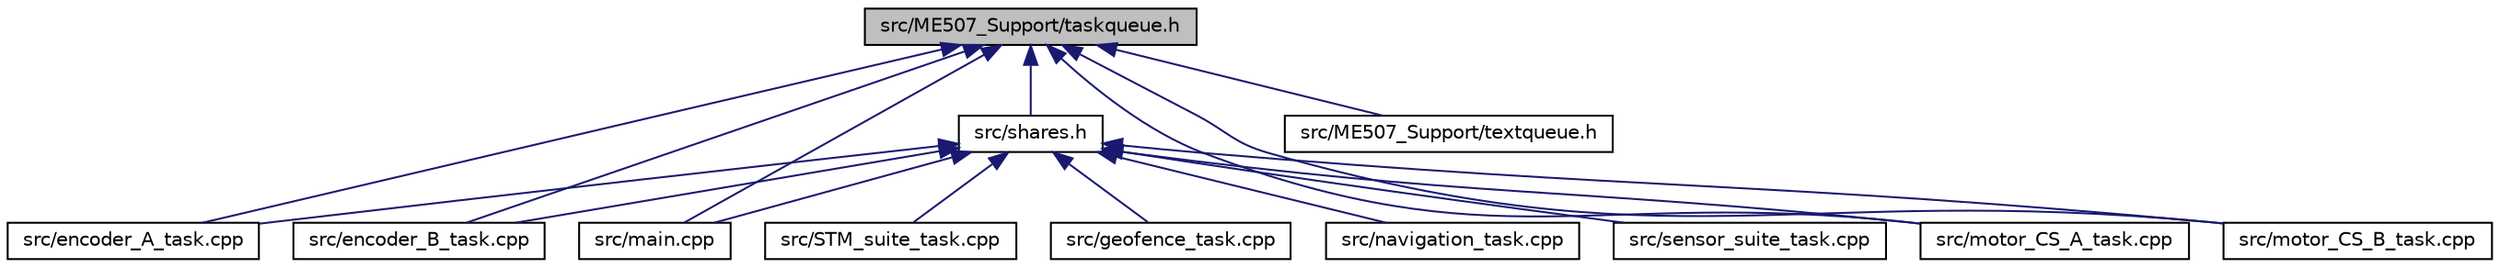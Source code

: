 digraph "src/ME507_Support/taskqueue.h"
{
 // LATEX_PDF_SIZE
  edge [fontname="Helvetica",fontsize="10",labelfontname="Helvetica",labelfontsize="10"];
  node [fontname="Helvetica",fontsize="10",shape=record];
  Node1 [label="src/ME507_Support/taskqueue.h",height=0.2,width=0.4,color="black", fillcolor="grey75", style="filled", fontcolor="black",tooltip=" "];
  Node1 -> Node2 [dir="back",color="midnightblue",fontsize="10",style="solid",fontname="Helvetica"];
  Node2 [label="src/encoder_A_task.cpp",height=0.2,width=0.4,color="black", fillcolor="white", style="filled",URL="$encoder__A__task_8cpp.html",tooltip=" "];
  Node1 -> Node3 [dir="back",color="midnightblue",fontsize="10",style="solid",fontname="Helvetica"];
  Node3 [label="src/encoder_B_task.cpp",height=0.2,width=0.4,color="black", fillcolor="white", style="filled",URL="$encoder__B__task_8cpp.html",tooltip=" "];
  Node1 -> Node4 [dir="back",color="midnightblue",fontsize="10",style="solid",fontname="Helvetica"];
  Node4 [label="src/shares.h",height=0.2,width=0.4,color="black", fillcolor="white", style="filled",URL="$shares_8h.html",tooltip=" "];
  Node4 -> Node2 [dir="back",color="midnightblue",fontsize="10",style="solid",fontname="Helvetica"];
  Node4 -> Node3 [dir="back",color="midnightblue",fontsize="10",style="solid",fontname="Helvetica"];
  Node4 -> Node5 [dir="back",color="midnightblue",fontsize="10",style="solid",fontname="Helvetica"];
  Node5 [label="src/geofence_task.cpp",height=0.2,width=0.4,color="black", fillcolor="white", style="filled",URL="$geofence__task_8cpp.html",tooltip=" "];
  Node4 -> Node6 [dir="back",color="midnightblue",fontsize="10",style="solid",fontname="Helvetica"];
  Node6 [label="src/main.cpp",height=0.2,width=0.4,color="black", fillcolor="white", style="filled",URL="$main_8cpp.html",tooltip=" "];
  Node4 -> Node7 [dir="back",color="midnightblue",fontsize="10",style="solid",fontname="Helvetica"];
  Node7 [label="src/motor_CS_A_task.cpp",height=0.2,width=0.4,color="black", fillcolor="white", style="filled",URL="$motor__CS__A__task_8cpp.html",tooltip=" "];
  Node4 -> Node8 [dir="back",color="midnightblue",fontsize="10",style="solid",fontname="Helvetica"];
  Node8 [label="src/motor_CS_B_task.cpp",height=0.2,width=0.4,color="black", fillcolor="white", style="filled",URL="$motor__CS__B__task_8cpp.html",tooltip=" "];
  Node4 -> Node9 [dir="back",color="midnightblue",fontsize="10",style="solid",fontname="Helvetica"];
  Node9 [label="src/navigation_task.cpp",height=0.2,width=0.4,color="black", fillcolor="white", style="filled",URL="$navigation__task_8cpp.html",tooltip=" "];
  Node4 -> Node10 [dir="back",color="midnightblue",fontsize="10",style="solid",fontname="Helvetica"];
  Node10 [label="src/sensor_suite_task.cpp",height=0.2,width=0.4,color="black", fillcolor="white", style="filled",URL="$sensor__suite__task_8cpp.html",tooltip=" "];
  Node4 -> Node11 [dir="back",color="midnightblue",fontsize="10",style="solid",fontname="Helvetica"];
  Node11 [label="src/STM_suite_task.cpp",height=0.2,width=0.4,color="black", fillcolor="white", style="filled",URL="$STM__suite__task_8cpp.html",tooltip=" "];
  Node1 -> Node6 [dir="back",color="midnightblue",fontsize="10",style="solid",fontname="Helvetica"];
  Node1 -> Node12 [dir="back",color="midnightblue",fontsize="10",style="solid",fontname="Helvetica"];
  Node12 [label="src/ME507_Support/textqueue.h",height=0.2,width=0.4,color="black", fillcolor="white", style="filled",URL="$textqueue_8h.html",tooltip=" "];
  Node1 -> Node7 [dir="back",color="midnightblue",fontsize="10",style="solid",fontname="Helvetica"];
  Node1 -> Node8 [dir="back",color="midnightblue",fontsize="10",style="solid",fontname="Helvetica"];
}
